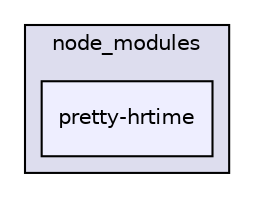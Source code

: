 digraph "gulp-src/node_modules/gulp/node_modules/pretty-hrtime" {
  compound=true
  node [ fontsize="10", fontname="Helvetica"];
  edge [ labelfontsize="10", labelfontname="Helvetica"];
  subgraph clusterdir_826188f3bbde588cc1b964b52c7e8781 {
    graph [ bgcolor="#ddddee", pencolor="black", label="node_modules" fontname="Helvetica", fontsize="10", URL="dir_826188f3bbde588cc1b964b52c7e8781.html"]
  dir_cc3c112f125fce54db69dfe2b533d7ba [shape=box, label="pretty-hrtime", style="filled", fillcolor="#eeeeff", pencolor="black", URL="dir_cc3c112f125fce54db69dfe2b533d7ba.html"];
  }
}
